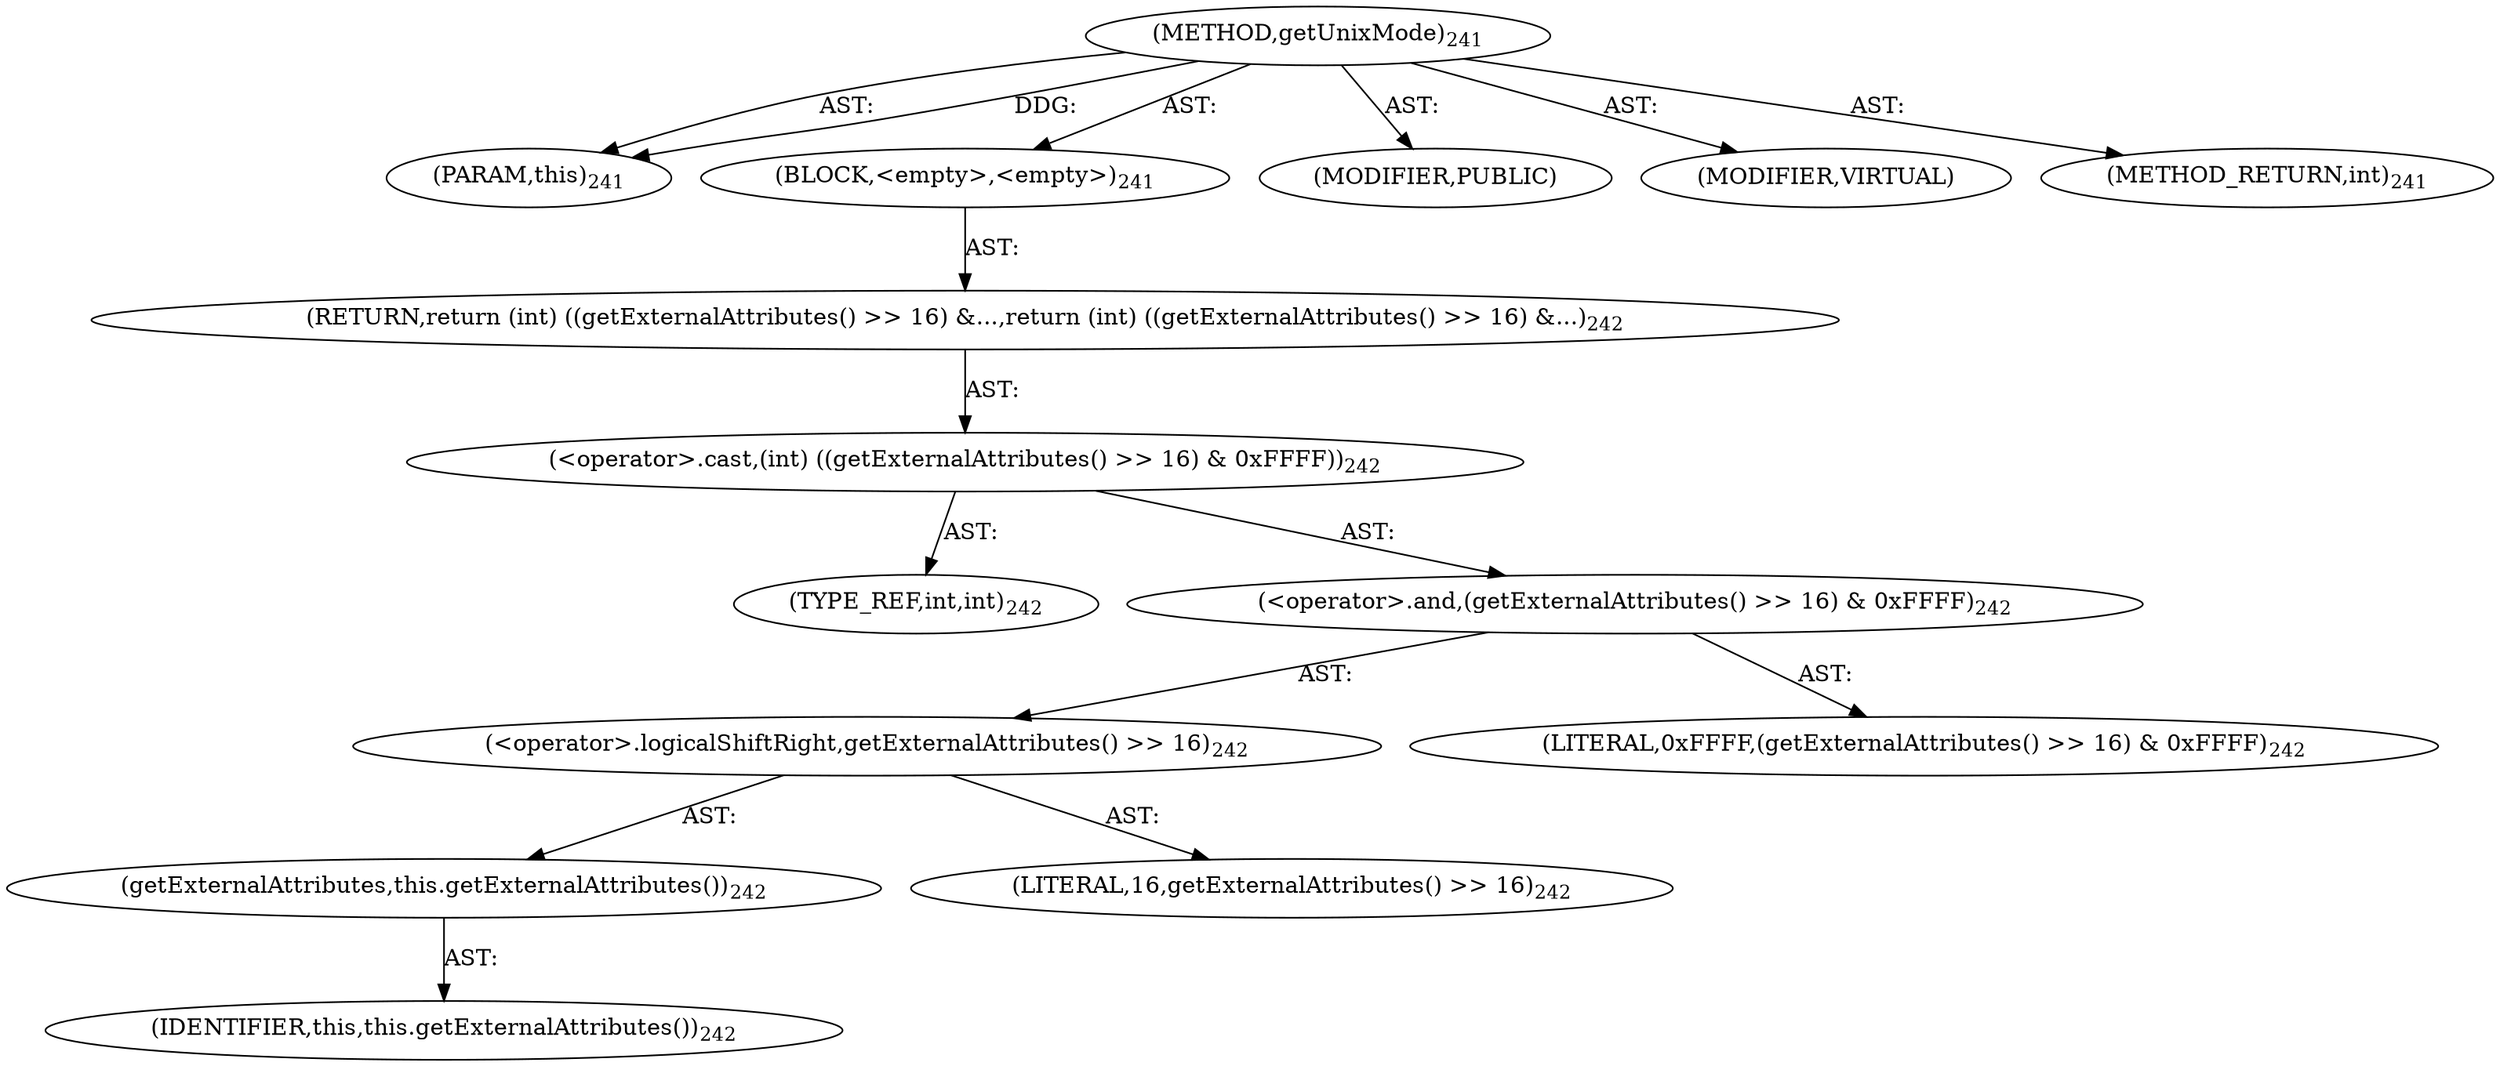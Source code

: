 digraph "getUnixMode" {  
"111669149706" [label = <(METHOD,getUnixMode)<SUB>241</SUB>> ]
"115964116994" [label = <(PARAM,this)<SUB>241</SUB>> ]
"25769803796" [label = <(BLOCK,&lt;empty&gt;,&lt;empty&gt;)<SUB>241</SUB>> ]
"146028888068" [label = <(RETURN,return (int) ((getExternalAttributes() &gt;&gt; 16) &amp;...,return (int) ((getExternalAttributes() &gt;&gt; 16) &amp;...)<SUB>242</SUB>> ]
"30064771207" [label = <(&lt;operator&gt;.cast,(int) ((getExternalAttributes() &gt;&gt; 16) &amp; 0xFFFF))<SUB>242</SUB>> ]
"180388626439" [label = <(TYPE_REF,int,int)<SUB>242</SUB>> ]
"30064771208" [label = <(&lt;operator&gt;.and,(getExternalAttributes() &gt;&gt; 16) &amp; 0xFFFF)<SUB>242</SUB>> ]
"30064771209" [label = <(&lt;operator&gt;.logicalShiftRight,getExternalAttributes() &gt;&gt; 16)<SUB>242</SUB>> ]
"30064771210" [label = <(getExternalAttributes,this.getExternalAttributes())<SUB>242</SUB>> ]
"68719476748" [label = <(IDENTIFIER,this,this.getExternalAttributes())<SUB>242</SUB>> ]
"90194313244" [label = <(LITERAL,16,getExternalAttributes() &gt;&gt; 16)<SUB>242</SUB>> ]
"90194313245" [label = <(LITERAL,0xFFFF,(getExternalAttributes() &gt;&gt; 16) &amp; 0xFFFF)<SUB>242</SUB>> ]
"133143986205" [label = <(MODIFIER,PUBLIC)> ]
"133143986206" [label = <(MODIFIER,VIRTUAL)> ]
"128849018890" [label = <(METHOD_RETURN,int)<SUB>241</SUB>> ]
  "111669149706" -> "115964116994"  [ label = "AST: "] 
  "111669149706" -> "25769803796"  [ label = "AST: "] 
  "111669149706" -> "133143986205"  [ label = "AST: "] 
  "111669149706" -> "133143986206"  [ label = "AST: "] 
  "111669149706" -> "128849018890"  [ label = "AST: "] 
  "25769803796" -> "146028888068"  [ label = "AST: "] 
  "146028888068" -> "30064771207"  [ label = "AST: "] 
  "30064771207" -> "180388626439"  [ label = "AST: "] 
  "30064771207" -> "30064771208"  [ label = "AST: "] 
  "30064771208" -> "30064771209"  [ label = "AST: "] 
  "30064771208" -> "90194313245"  [ label = "AST: "] 
  "30064771209" -> "30064771210"  [ label = "AST: "] 
  "30064771209" -> "90194313244"  [ label = "AST: "] 
  "30064771210" -> "68719476748"  [ label = "AST: "] 
  "111669149706" -> "115964116994"  [ label = "DDG: "] 
}
